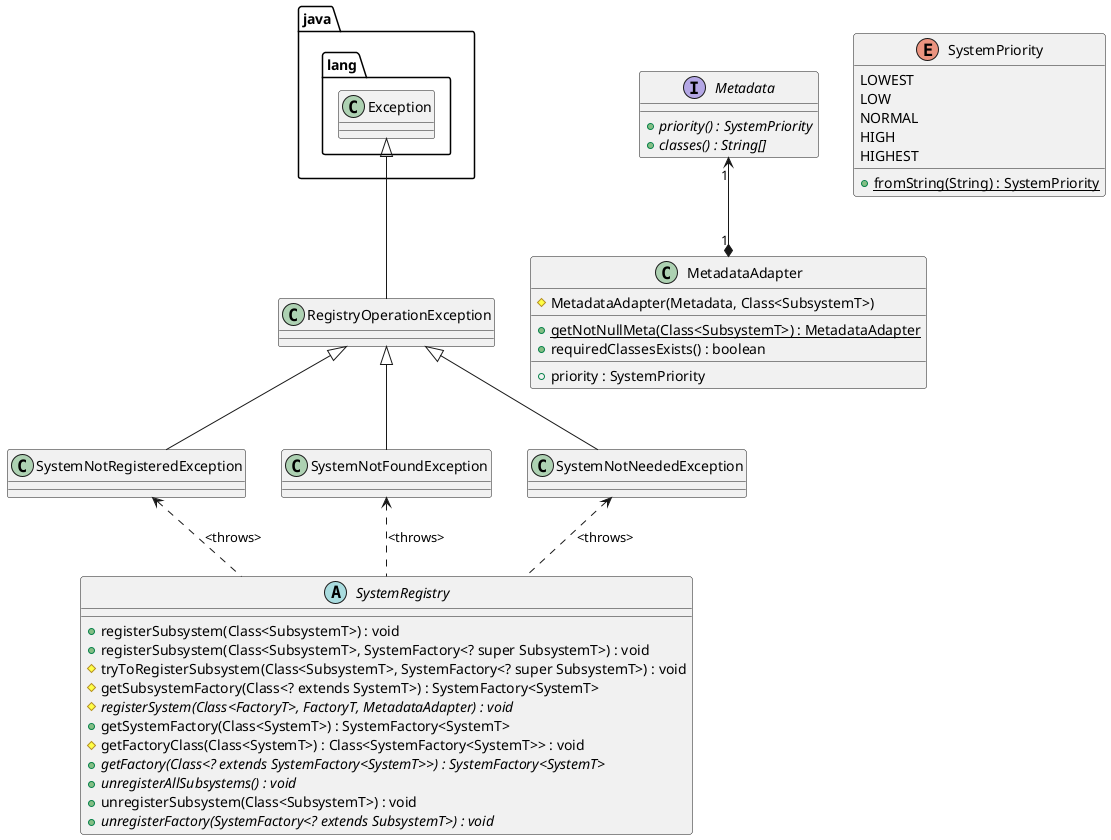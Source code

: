 @startuml
class RegistryOperationException extends java.lang.Exception
class SystemNotRegisteredException extends RegistryOperationException
class SystemNotFoundException extends RegistryOperationException
class SystemNotNeededException extends RegistryOperationException
abstract class SystemRegistry {
    +registerSubsystem(Class<SubsystemT>) : void
    +registerSubsystem(Class<SubsystemT>, SystemFactory<? super SubsystemT>) : void
    #tryToRegisterSubsystem(Class<SubsystemT>, SystemFactory<? super SubsystemT>) : void
    #getSubsystemFactory(Class<? extends SystemT>) : SystemFactory<SystemT>
    #{abstract}registerSystem(Class<FactoryT>, FactoryT, MetadataAdapter) : void
    +getSystemFactory(Class<SystemT>) : SystemFactory<SystemT>
    #getFactoryClass(Class<SystemT>) : Class<SystemFactory<SystemT>> : void
    +{abstract}getFactory(Class<? extends SystemFactory<SystemT>>) : SystemFactory<SystemT>
    +{abstract}unregisterAllSubsystems() : void
    +unregisterSubsystem(Class<SubsystemT>) : void
    +{abstract}unregisterFactory(SystemFactory<? extends SubsystemT>) : void
}

SystemNotRegisteredException <.. SystemRegistry : <throws>
SystemNotFoundException <.. SystemRegistry : <throws>
SystemNotNeededException <.. SystemRegistry : <throws>

interface Metadata {
    +{abstract}priority() : SystemPriority
    +{abstract}classes() : String[]
}

class MetadataAdapter {
    #MetadataAdapter(Metadata, Class<SubsystemT>)
    __
    +{static}getNotNullMeta(Class<SubsystemT>) : MetadataAdapter
    +requiredClassesExists() : boolean
    __
    +priority : SystemPriority
}

Metadata "1" <--* "1" MetadataAdapter

enum SystemPriority {
    LOWEST
    LOW
    NORMAL
    HIGH
    HIGHEST
    +{static}fromString(String) : SystemPriority
}
@enduml